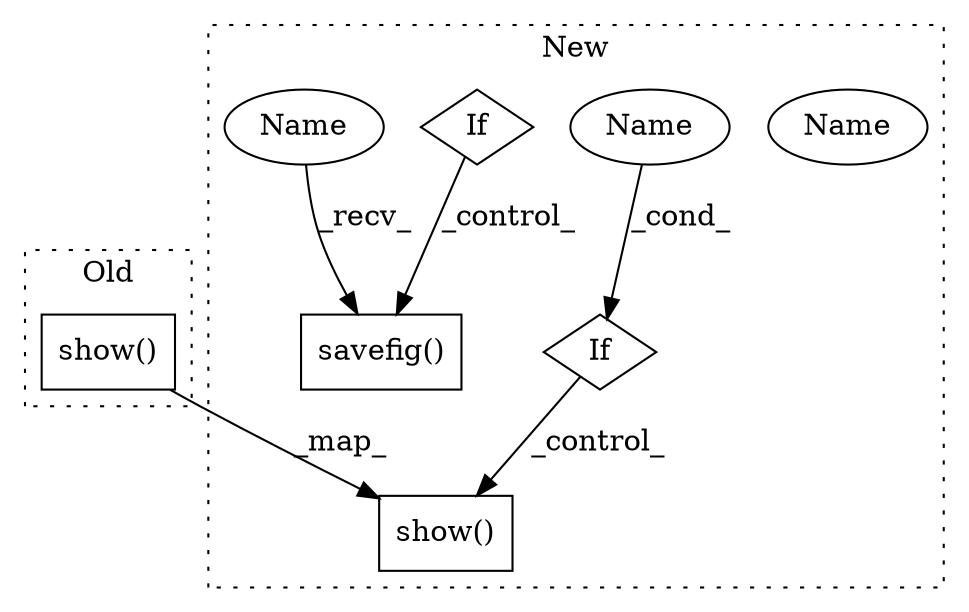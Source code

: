 digraph G {
subgraph cluster0 {
1 [label="show()" a="75" s="1846" l="10" shape="box"];
label = "Old";
style="dotted";
}
subgraph cluster1 {
2 [label="show()" a="75" s="2160" l="10" shape="box"];
3 [label="If" a="96" s="2143" l="3" shape="diamond"];
4 [label="Name" a="87" s="2146" l="4" shape="ellipse"];
5 [label="savefig()" a="75" s="2115,2136" l="12,1" shape="box"];
6 [label="If" a="96" s="2098" l="3" shape="diamond"];
7 [label="Name" a="87" s="2146" l="4" shape="ellipse"];
8 [label="Name" a="87" s="2115" l="3" shape="ellipse"];
label = "New";
style="dotted";
}
1 -> 2 [label="_map_"];
3 -> 2 [label="_control_"];
6 -> 5 [label="_control_"];
7 -> 3 [label="_cond_"];
8 -> 5 [label="_recv_"];
}